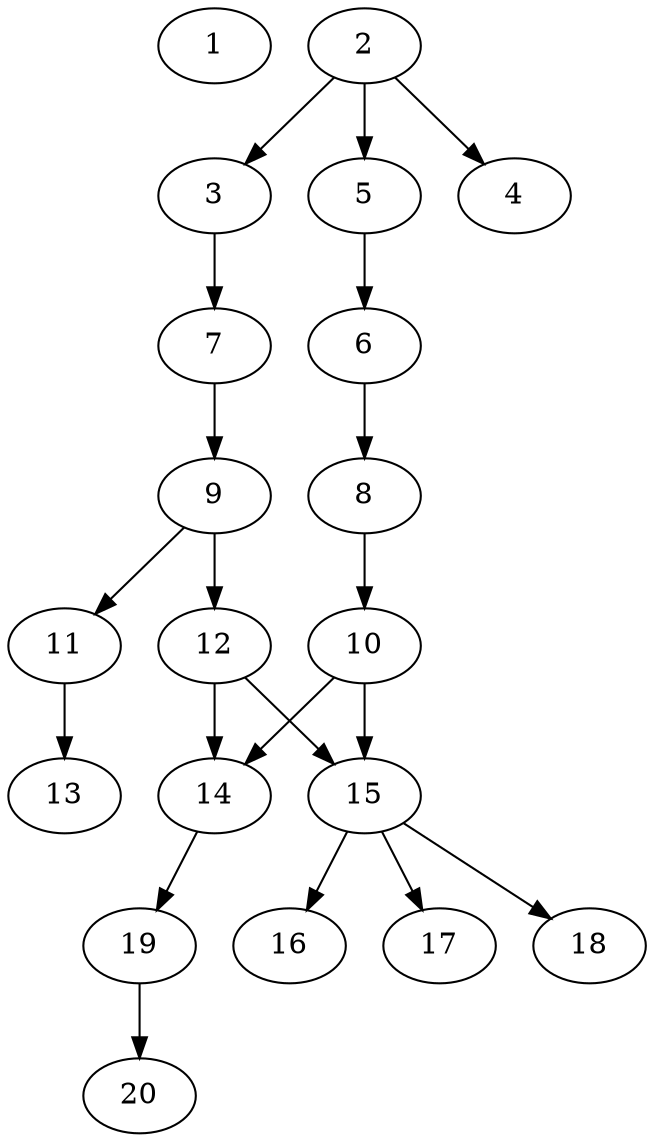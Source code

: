 // DAG automatically generated by daggen at Sat Jul 27 15:35:20 2019
// ./daggen --dot -n 20 --ccr 0.4 --fat 0.4 --regular 0.5 --density 0.5 --mindata 5242880 --maxdata 52428800 
digraph G {
  1 [size="66831360", alpha="0.14", expect_size="26732544"] 
  2 [size="30612480", alpha="0.14", expect_size="12244992"] 
  2 -> 3 [size ="12244992"]
  2 -> 4 [size ="12244992"]
  2 -> 5 [size ="12244992"]
  3 [size="83107840", alpha="0.11", expect_size="33243136"] 
  3 -> 7 [size ="33243136"]
  4 [size="64437760", alpha="0.12", expect_size="25775104"] 
  5 [size="55459840", alpha="0.03", expect_size="22183936"] 
  5 -> 6 [size ="22183936"]
  6 [size="105822720", alpha="0.13", expect_size="42329088"] 
  6 -> 8 [size ="42329088"]
  7 [size="83686400", alpha="0.14", expect_size="33474560"] 
  7 -> 9 [size ="33474560"]
  8 [size="94937600", alpha="0.03", expect_size="37975040"] 
  8 -> 10 [size ="37975040"]
  9 [size="66152960", alpha="0.12", expect_size="26461184"] 
  9 -> 11 [size ="26461184"]
  9 -> 12 [size ="26461184"]
  10 [size="38115840", alpha="0.11", expect_size="15246336"] 
  10 -> 14 [size ="15246336"]
  10 -> 15 [size ="15246336"]
  11 [size="98147840", alpha="0.17", expect_size="39259136"] 
  11 -> 13 [size ="39259136"]
  12 [size="63260160", alpha="0.08", expect_size="25304064"] 
  12 -> 14 [size ="25304064"]
  12 -> 15 [size ="25304064"]
  13 [size="30438400", alpha="0.13", expect_size="12175360"] 
  14 [size="96816640", alpha="0.00", expect_size="38726656"] 
  14 -> 19 [size ="38726656"]
  15 [size="48330240", alpha="0.18", expect_size="19332096"] 
  15 -> 16 [size ="19332096"]
  15 -> 17 [size ="19332096"]
  15 -> 18 [size ="19332096"]
  16 [size="63526400", alpha="0.15", expect_size="25410560"] 
  17 [size="24064000", alpha="0.04", expect_size="9625600"] 
  18 [size="104412160", alpha="0.12", expect_size="41764864"] 
  19 [size="120926720", alpha="0.07", expect_size="48370688"] 
  19 -> 20 [size ="48370688"]
  20 [size="74636800", alpha="0.17", expect_size="29854720"] 
}
